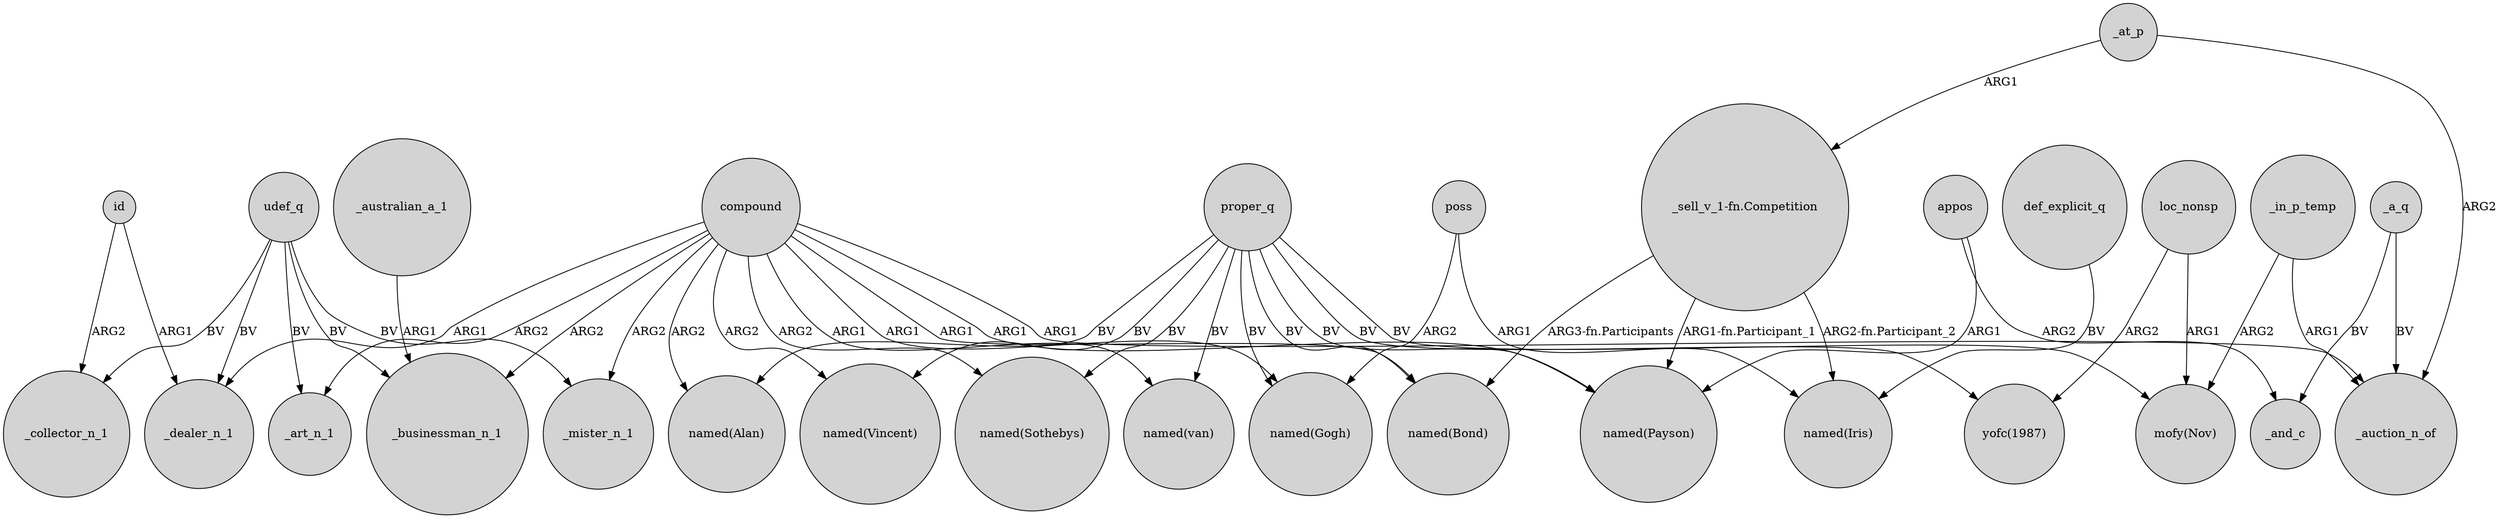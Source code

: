 digraph {
	node [shape=circle style=filled]
	compound -> _mister_n_1 [label=ARG2]
	appos -> _and_c [label=ARG2]
	_a_q -> _and_c [label=BV]
	compound -> "named(Vincent)" [label=ARG2]
	compound -> _dealer_n_1 [label=ARG1]
	compound -> _businessman_n_1 [label=ARG2]
	proper_q -> "named(van)" [label=BV]
	udef_q -> _mister_n_1 [label=BV]
	_australian_a_1 -> _businessman_n_1 [label=ARG1]
	proper_q -> "named(Gogh)" [label=BV]
	proper_q -> "mofy(Nov)" [label=BV]
	proper_q -> "named(Vincent)" [label=BV]
	proper_q -> "named(Sothebys)" [label=BV]
	proper_q -> "named(Bond)" [label=BV]
	id -> _collector_n_1 [label=ARG2]
	poss -> "named(Iris)" [label=ARG1]
	poss -> "named(Gogh)" [label=ARG2]
	proper_q -> "yofc(1987)" [label=BV]
	_a_q -> _auction_n_of [label=BV]
	compound -> "named(Gogh)" [label=ARG1]
	id -> _dealer_n_1 [label=ARG1]
	loc_nonsp -> "mofy(Nov)" [label=ARG1]
	appos -> "named(Payson)" [label=ARG1]
	"_sell_v_1-fn.Competition" -> "named(Payson)" [label="ARG1-fn.Participant_1"]
	udef_q -> _businessman_n_1 [label=BV]
	compound -> "named(Sothebys)" [label=ARG2]
	udef_q -> _dealer_n_1 [label=BV]
	compound -> "named(van)" [label=ARG1]
	def_explicit_q -> "named(Iris)" [label=BV]
	udef_q -> _collector_n_1 [label=BV]
	compound -> _auction_n_of [label=ARG1]
	compound -> "named(Bond)" [label=ARG1]
	"_sell_v_1-fn.Competition" -> "named(Bond)" [label="ARG3-fn.Participants"]
	_at_p -> "_sell_v_1-fn.Competition" [label=ARG1]
	_in_p_temp -> _auction_n_of [label=ARG1]
	proper_q -> "named(Payson)" [label=BV]
	proper_q -> "named(Alan)" [label=BV]
	udef_q -> _art_n_1 [label=BV]
	compound -> _art_n_1 [label=ARG2]
	_in_p_temp -> "mofy(Nov)" [label=ARG2]
	compound -> "named(Alan)" [label=ARG2]
	loc_nonsp -> "yofc(1987)" [label=ARG2]
	"_sell_v_1-fn.Competition" -> "named(Iris)" [label="ARG2-fn.Participant_2"]
	compound -> "named(Payson)" [label=ARG1]
	_at_p -> _auction_n_of [label=ARG2]
}
